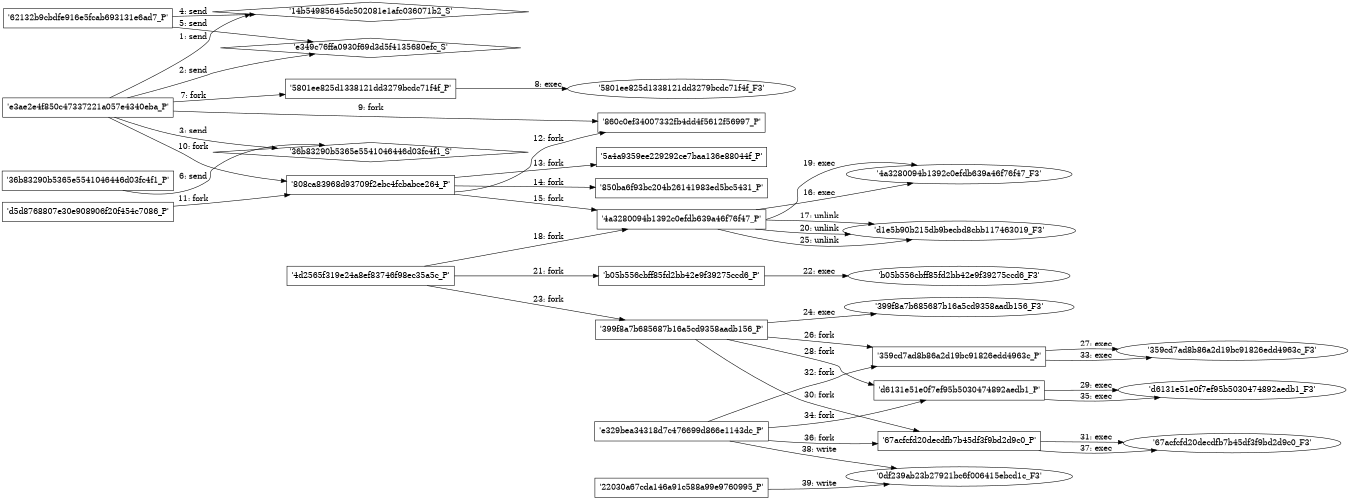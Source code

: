 digraph "D:\Learning\Paper\apt\基于CTI的攻击预警\Dataset\攻击图\ASGfromALLCTI\Adware-Packed Fake Apps Still Making Their Way to Google Play.dot" {
rankdir="LR"
size="9"
fixedsize="false"
splines="true"
nodesep=0.3
ranksep=0
fontsize=10
overlap="scalexy"
engine= "neato"
	"'14b54985645dc502081e1afc036071b2_S'" [node_type=Socket shape=diamond]
	"'e3ae2e4f850c47337221a057e4340eba_P'" [node_type=Process shape=box]
	"'e3ae2e4f850c47337221a057e4340eba_P'" -> "'14b54985645dc502081e1afc036071b2_S'" [label="1: send"]
	"'e349c76ffa0930f69d3d5f4135680efc_S'" [node_type=Socket shape=diamond]
	"'e3ae2e4f850c47337221a057e4340eba_P'" [node_type=Process shape=box]
	"'e3ae2e4f850c47337221a057e4340eba_P'" -> "'e349c76ffa0930f69d3d5f4135680efc_S'" [label="2: send"]
	"'36b83290b5365e5541046446d03fc4f1_S'" [node_type=Socket shape=diamond]
	"'e3ae2e4f850c47337221a057e4340eba_P'" [node_type=Process shape=box]
	"'e3ae2e4f850c47337221a057e4340eba_P'" -> "'36b83290b5365e5541046446d03fc4f1_S'" [label="3: send"]
	"'14b54985645dc502081e1afc036071b2_S'" [node_type=Socket shape=diamond]
	"'62132b9cbdfe916e5fcab693131e6ad7_P'" [node_type=Process shape=box]
	"'62132b9cbdfe916e5fcab693131e6ad7_P'" -> "'14b54985645dc502081e1afc036071b2_S'" [label="4: send"]
	"'e349c76ffa0930f69d3d5f4135680efc_S'" [node_type=Socket shape=diamond]
	"'62132b9cbdfe916e5fcab693131e6ad7_P'" [node_type=Process shape=box]
	"'62132b9cbdfe916e5fcab693131e6ad7_P'" -> "'e349c76ffa0930f69d3d5f4135680efc_S'" [label="5: send"]
	"'36b83290b5365e5541046446d03fc4f1_S'" [node_type=Socket shape=diamond]
	"'36b83290b5365e5541046446d03fc4f1_P'" [node_type=Process shape=box]
	"'36b83290b5365e5541046446d03fc4f1_P'" -> "'36b83290b5365e5541046446d03fc4f1_S'" [label="6: send"]
	"'e3ae2e4f850c47337221a057e4340eba_P'" [node_type=Process shape=box]
	"'5801ee825d1338121dd3279bcdc71f4f_P'" [node_type=Process shape=box]
	"'e3ae2e4f850c47337221a057e4340eba_P'" -> "'5801ee825d1338121dd3279bcdc71f4f_P'" [label="7: fork"]
	"'5801ee825d1338121dd3279bcdc71f4f_P'" [node_type=Process shape=box]
	"'5801ee825d1338121dd3279bcdc71f4f_F3'" [node_type=File shape=ellipse]
	"'5801ee825d1338121dd3279bcdc71f4f_P'" -> "'5801ee825d1338121dd3279bcdc71f4f_F3'" [label="8: exec"]
	"'e3ae2e4f850c47337221a057e4340eba_P'" [node_type=Process shape=box]
	"'860c0ef34007332fb4dd4f5612f56997_P'" [node_type=Process shape=box]
	"'e3ae2e4f850c47337221a057e4340eba_P'" -> "'860c0ef34007332fb4dd4f5612f56997_P'" [label="9: fork"]
	"'e3ae2e4f850c47337221a057e4340eba_P'" [node_type=Process shape=box]
	"'808ca83968d93709f2ebc4fcbabce264_P'" [node_type=Process shape=box]
	"'e3ae2e4f850c47337221a057e4340eba_P'" -> "'808ca83968d93709f2ebc4fcbabce264_P'" [label="10: fork"]
	"'d5d8768807e30e908906f20f454c7086_P'" [node_type=Process shape=box]
	"'808ca83968d93709f2ebc4fcbabce264_P'" [node_type=Process shape=box]
	"'d5d8768807e30e908906f20f454c7086_P'" -> "'808ca83968d93709f2ebc4fcbabce264_P'" [label="11: fork"]
	"'808ca83968d93709f2ebc4fcbabce264_P'" [node_type=Process shape=box]
	"'860c0ef34007332fb4dd4f5612f56997_P'" [node_type=Process shape=box]
	"'808ca83968d93709f2ebc4fcbabce264_P'" -> "'860c0ef34007332fb4dd4f5612f56997_P'" [label="12: fork"]
	"'808ca83968d93709f2ebc4fcbabce264_P'" [node_type=Process shape=box]
	"'5a4a9359ee229292ce7baa136e88044f_P'" [node_type=Process shape=box]
	"'808ca83968d93709f2ebc4fcbabce264_P'" -> "'5a4a9359ee229292ce7baa136e88044f_P'" [label="13: fork"]
	"'808ca83968d93709f2ebc4fcbabce264_P'" [node_type=Process shape=box]
	"'850ba6f93bc204b26141983ed5bc5431_P'" [node_type=Process shape=box]
	"'808ca83968d93709f2ebc4fcbabce264_P'" -> "'850ba6f93bc204b26141983ed5bc5431_P'" [label="14: fork"]
	"'808ca83968d93709f2ebc4fcbabce264_P'" [node_type=Process shape=box]
	"'4a3280094b1392c0efdb639a46f76f47_P'" [node_type=Process shape=box]
	"'808ca83968d93709f2ebc4fcbabce264_P'" -> "'4a3280094b1392c0efdb639a46f76f47_P'" [label="15: fork"]
	"'4a3280094b1392c0efdb639a46f76f47_P'" [node_type=Process shape=box]
	"'4a3280094b1392c0efdb639a46f76f47_F3'" [node_type=File shape=ellipse]
	"'4a3280094b1392c0efdb639a46f76f47_P'" -> "'4a3280094b1392c0efdb639a46f76f47_F3'" [label="16: exec"]
	"'d1e5b90b215db9becbd8cbb117463019_F3'" [node_type=file shape=ellipse]
	"'4a3280094b1392c0efdb639a46f76f47_P'" [node_type=Process shape=box]
	"'4a3280094b1392c0efdb639a46f76f47_P'" -> "'d1e5b90b215db9becbd8cbb117463019_F3'" [label="17: unlink"]
	"'4d2565f319e24a8ef83746f98ec35a5c_P'" [node_type=Process shape=box]
	"'4a3280094b1392c0efdb639a46f76f47_P'" [node_type=Process shape=box]
	"'4d2565f319e24a8ef83746f98ec35a5c_P'" -> "'4a3280094b1392c0efdb639a46f76f47_P'" [label="18: fork"]
	"'4a3280094b1392c0efdb639a46f76f47_P'" [node_type=Process shape=box]
	"'4a3280094b1392c0efdb639a46f76f47_F3'" [node_type=File shape=ellipse]
	"'4a3280094b1392c0efdb639a46f76f47_P'" -> "'4a3280094b1392c0efdb639a46f76f47_F3'" [label="19: exec"]
	"'d1e5b90b215db9becbd8cbb117463019_F3'" [node_type=file shape=ellipse]
	"'4a3280094b1392c0efdb639a46f76f47_P'" [node_type=Process shape=box]
	"'4a3280094b1392c0efdb639a46f76f47_P'" -> "'d1e5b90b215db9becbd8cbb117463019_F3'" [label="20: unlink"]
	"'4d2565f319e24a8ef83746f98ec35a5c_P'" [node_type=Process shape=box]
	"'b05b556cbff85fd2bb42e9f39275ccd6_P'" [node_type=Process shape=box]
	"'4d2565f319e24a8ef83746f98ec35a5c_P'" -> "'b05b556cbff85fd2bb42e9f39275ccd6_P'" [label="21: fork"]
	"'b05b556cbff85fd2bb42e9f39275ccd6_P'" [node_type=Process shape=box]
	"'b05b556cbff85fd2bb42e9f39275ccd6_F3'" [node_type=File shape=ellipse]
	"'b05b556cbff85fd2bb42e9f39275ccd6_P'" -> "'b05b556cbff85fd2bb42e9f39275ccd6_F3'" [label="22: exec"]
	"'4d2565f319e24a8ef83746f98ec35a5c_P'" [node_type=Process shape=box]
	"'399f8a7b685687b16a5cd9358aadb156_P'" [node_type=Process shape=box]
	"'4d2565f319e24a8ef83746f98ec35a5c_P'" -> "'399f8a7b685687b16a5cd9358aadb156_P'" [label="23: fork"]
	"'399f8a7b685687b16a5cd9358aadb156_P'" [node_type=Process shape=box]
	"'399f8a7b685687b16a5cd9358aadb156_F3'" [node_type=File shape=ellipse]
	"'399f8a7b685687b16a5cd9358aadb156_P'" -> "'399f8a7b685687b16a5cd9358aadb156_F3'" [label="24: exec"]
	"'d1e5b90b215db9becbd8cbb117463019_F3'" [node_type=file shape=ellipse]
	"'4a3280094b1392c0efdb639a46f76f47_P'" [node_type=Process shape=box]
	"'4a3280094b1392c0efdb639a46f76f47_P'" -> "'d1e5b90b215db9becbd8cbb117463019_F3'" [label="25: unlink"]
	"'399f8a7b685687b16a5cd9358aadb156_P'" [node_type=Process shape=box]
	"'359cd7ad8b86a2d19bc91826edd4963c_P'" [node_type=Process shape=box]
	"'399f8a7b685687b16a5cd9358aadb156_P'" -> "'359cd7ad8b86a2d19bc91826edd4963c_P'" [label="26: fork"]
	"'359cd7ad8b86a2d19bc91826edd4963c_P'" [node_type=Process shape=box]
	"'359cd7ad8b86a2d19bc91826edd4963c_F3'" [node_type=File shape=ellipse]
	"'359cd7ad8b86a2d19bc91826edd4963c_P'" -> "'359cd7ad8b86a2d19bc91826edd4963c_F3'" [label="27: exec"]
	"'399f8a7b685687b16a5cd9358aadb156_P'" [node_type=Process shape=box]
	"'d6131e51e0f7ef95b5030474892aedb1_P'" [node_type=Process shape=box]
	"'399f8a7b685687b16a5cd9358aadb156_P'" -> "'d6131e51e0f7ef95b5030474892aedb1_P'" [label="28: fork"]
	"'d6131e51e0f7ef95b5030474892aedb1_P'" [node_type=Process shape=box]
	"'d6131e51e0f7ef95b5030474892aedb1_F3'" [node_type=File shape=ellipse]
	"'d6131e51e0f7ef95b5030474892aedb1_P'" -> "'d6131e51e0f7ef95b5030474892aedb1_F3'" [label="29: exec"]
	"'399f8a7b685687b16a5cd9358aadb156_P'" [node_type=Process shape=box]
	"'67acfcfd20decdfb7b45df3f9bd2d9c0_P'" [node_type=Process shape=box]
	"'399f8a7b685687b16a5cd9358aadb156_P'" -> "'67acfcfd20decdfb7b45df3f9bd2d9c0_P'" [label="30: fork"]
	"'67acfcfd20decdfb7b45df3f9bd2d9c0_P'" [node_type=Process shape=box]
	"'67acfcfd20decdfb7b45df3f9bd2d9c0_F3'" [node_type=File shape=ellipse]
	"'67acfcfd20decdfb7b45df3f9bd2d9c0_P'" -> "'67acfcfd20decdfb7b45df3f9bd2d9c0_F3'" [label="31: exec"]
	"'e329bea34318d7c476699d866e1143dc_P'" [node_type=Process shape=box]
	"'359cd7ad8b86a2d19bc91826edd4963c_P'" [node_type=Process shape=box]
	"'e329bea34318d7c476699d866e1143dc_P'" -> "'359cd7ad8b86a2d19bc91826edd4963c_P'" [label="32: fork"]
	"'359cd7ad8b86a2d19bc91826edd4963c_P'" [node_type=Process shape=box]
	"'359cd7ad8b86a2d19bc91826edd4963c_F3'" [node_type=File shape=ellipse]
	"'359cd7ad8b86a2d19bc91826edd4963c_P'" -> "'359cd7ad8b86a2d19bc91826edd4963c_F3'" [label="33: exec"]
	"'e329bea34318d7c476699d866e1143dc_P'" [node_type=Process shape=box]
	"'d6131e51e0f7ef95b5030474892aedb1_P'" [node_type=Process shape=box]
	"'e329bea34318d7c476699d866e1143dc_P'" -> "'d6131e51e0f7ef95b5030474892aedb1_P'" [label="34: fork"]
	"'d6131e51e0f7ef95b5030474892aedb1_P'" [node_type=Process shape=box]
	"'d6131e51e0f7ef95b5030474892aedb1_F3'" [node_type=File shape=ellipse]
	"'d6131e51e0f7ef95b5030474892aedb1_P'" -> "'d6131e51e0f7ef95b5030474892aedb1_F3'" [label="35: exec"]
	"'e329bea34318d7c476699d866e1143dc_P'" [node_type=Process shape=box]
	"'67acfcfd20decdfb7b45df3f9bd2d9c0_P'" [node_type=Process shape=box]
	"'e329bea34318d7c476699d866e1143dc_P'" -> "'67acfcfd20decdfb7b45df3f9bd2d9c0_P'" [label="36: fork"]
	"'67acfcfd20decdfb7b45df3f9bd2d9c0_P'" [node_type=Process shape=box]
	"'67acfcfd20decdfb7b45df3f9bd2d9c0_F3'" [node_type=File shape=ellipse]
	"'67acfcfd20decdfb7b45df3f9bd2d9c0_P'" -> "'67acfcfd20decdfb7b45df3f9bd2d9c0_F3'" [label="37: exec"]
	"'0df239ab23b27921bc6f006415ebcd1c_F3'" [node_type=file shape=ellipse]
	"'e329bea34318d7c476699d866e1143dc_P'" [node_type=Process shape=box]
	"'e329bea34318d7c476699d866e1143dc_P'" -> "'0df239ab23b27921bc6f006415ebcd1c_F3'" [label="38: write"]
	"'0df239ab23b27921bc6f006415ebcd1c_F3'" [node_type=file shape=ellipse]
	"'22030a67cda146a91c588a99e9760995_P'" [node_type=Process shape=box]
	"'22030a67cda146a91c588a99e9760995_P'" -> "'0df239ab23b27921bc6f006415ebcd1c_F3'" [label="39: write"]
}
